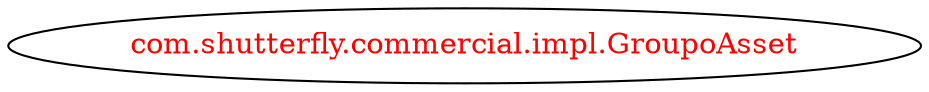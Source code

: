 digraph dependencyGraph {
 concentrate=true;
 ranksep="2.0";
 rankdir="LR"; 
 splines="ortho";
"com.shutterfly.commercial.impl.GroupoAsset" [fontcolor="red"];
}